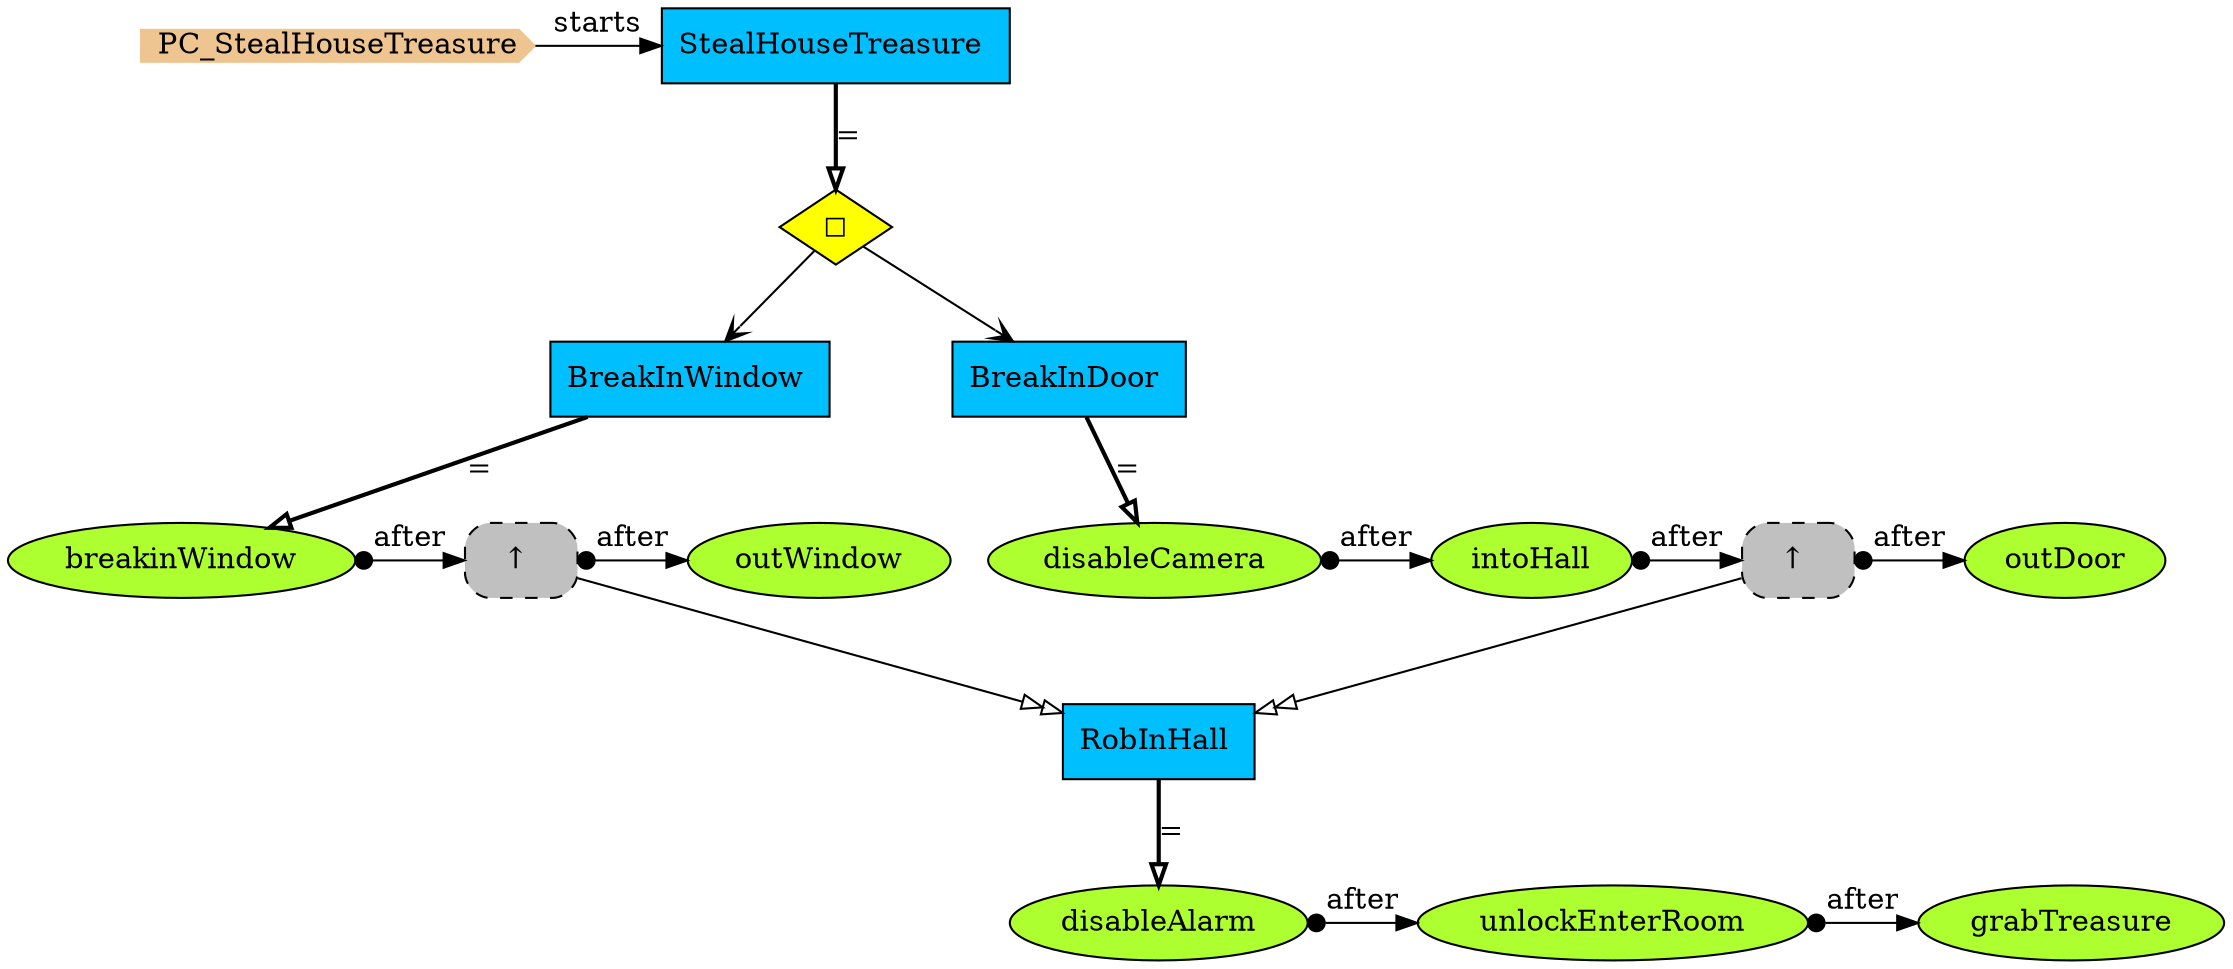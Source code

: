 digraph {
StartN_ [shape = cds,color=burlywood2,style=filled,height=.2,width=.2, label =PC_StealHouseTreasure];
OpStealHouseTreasure [shape=diamond,fillcolor=yellow,style = filled,label="◻︎"];
breakinWindow [shape=ellipse,fillcolor=greenyellow,style = filled,label="breakinWindow"];
BreakInWindow [shape=box,fillcolor=deepskyblue,style = filled,label="BreakInWindow "];
outWindow [shape=ellipse,fillcolor=greenyellow,style = filled,label="outWindow"];
disableAlarm [shape=ellipse,fillcolor=greenyellow,style = filled,label="disableAlarm"];
RefRobInHall [shape=rectangle,fillcolor=gray,style="rounded,filled,dashed",label="↑ "];
intoHall [shape=ellipse,fillcolor=greenyellow,style = filled,label="intoHall"];
outDoor [shape=ellipse,fillcolor=greenyellow,style = filled,label="outDoor"];
RefRobInHall2 [shape=rectangle,fillcolor=gray,style="rounded,filled,dashed",label="↑ "];
grabTreasure [shape=ellipse,fillcolor=greenyellow,style = filled,label="grabTreasure"];
RobInHall [shape=box,fillcolor=deepskyblue,style = filled,label="RobInHall "];
unlockEnterRoom [shape=ellipse,fillcolor=greenyellow,style = filled,label="unlockEnterRoom"];
BreakInDoor [shape=box,fillcolor=deepskyblue,style = filled,label="BreakInDoor "];
disableCamera [shape=ellipse,fillcolor=greenyellow,style = filled,label="disableCamera"];
StealHouseTreasure [shape=box,fillcolor=deepskyblue,style = filled,label="StealHouseTreasure "];

{rank=same;outDoor,RefRobInHall2,intoHall}
{rank=same;outDoor,RefRobInHall2,intoHall,disableCamera}
{rank=same;grabTreasure,unlockEnterRoom,disableAlarm}
{rank=same;outWindow,RefRobInHall,breakinWindow}
{rank=same;StealHouseTreasure,StartN_}

intoHall->RefRobInHall2[arrowtail=dot,dir=both,label="after"];
disableCamera->intoHall[arrowtail=dot,dir=both,label="after"];
disableAlarm->unlockEnterRoom[arrowtail=dot,dir=both,label="after"];
breakinWindow->RefRobInHall[arrowtail=dot,dir=both,label="after"];
OpStealHouseTreasure->BreakInDoor[arrowhead="open"];
StartN_->StealHouseTreasure[label="starts"];
BreakInWindow->breakinWindow[arrowhead="onormal",penwidth=2,label="="];
RobInHall->disableAlarm[arrowhead="onormal",penwidth=2,label="="];
BreakInDoor->disableCamera[arrowhead="onormal",penwidth=2,label="="];
StealHouseTreasure->OpStealHouseTreasure[arrowhead="onormal",penwidth=2,label="="];
OpStealHouseTreasure->BreakInWindow[arrowhead="open"];
RefRobInHall->RobInHall[arrowhead="normalnormal",fillcolor=white,label=" "];
RefRobInHall->outWindow[arrowtail=dot,dir=both,label="after"];
unlockEnterRoom->grabTreasure[arrowtail=dot,dir=both,label="after"];
RefRobInHall2->RobInHall[arrowhead="normalnormal",fillcolor=white,label=" "];
RefRobInHall2->outDoor[arrowtail=dot,dir=both,label="after"];
}